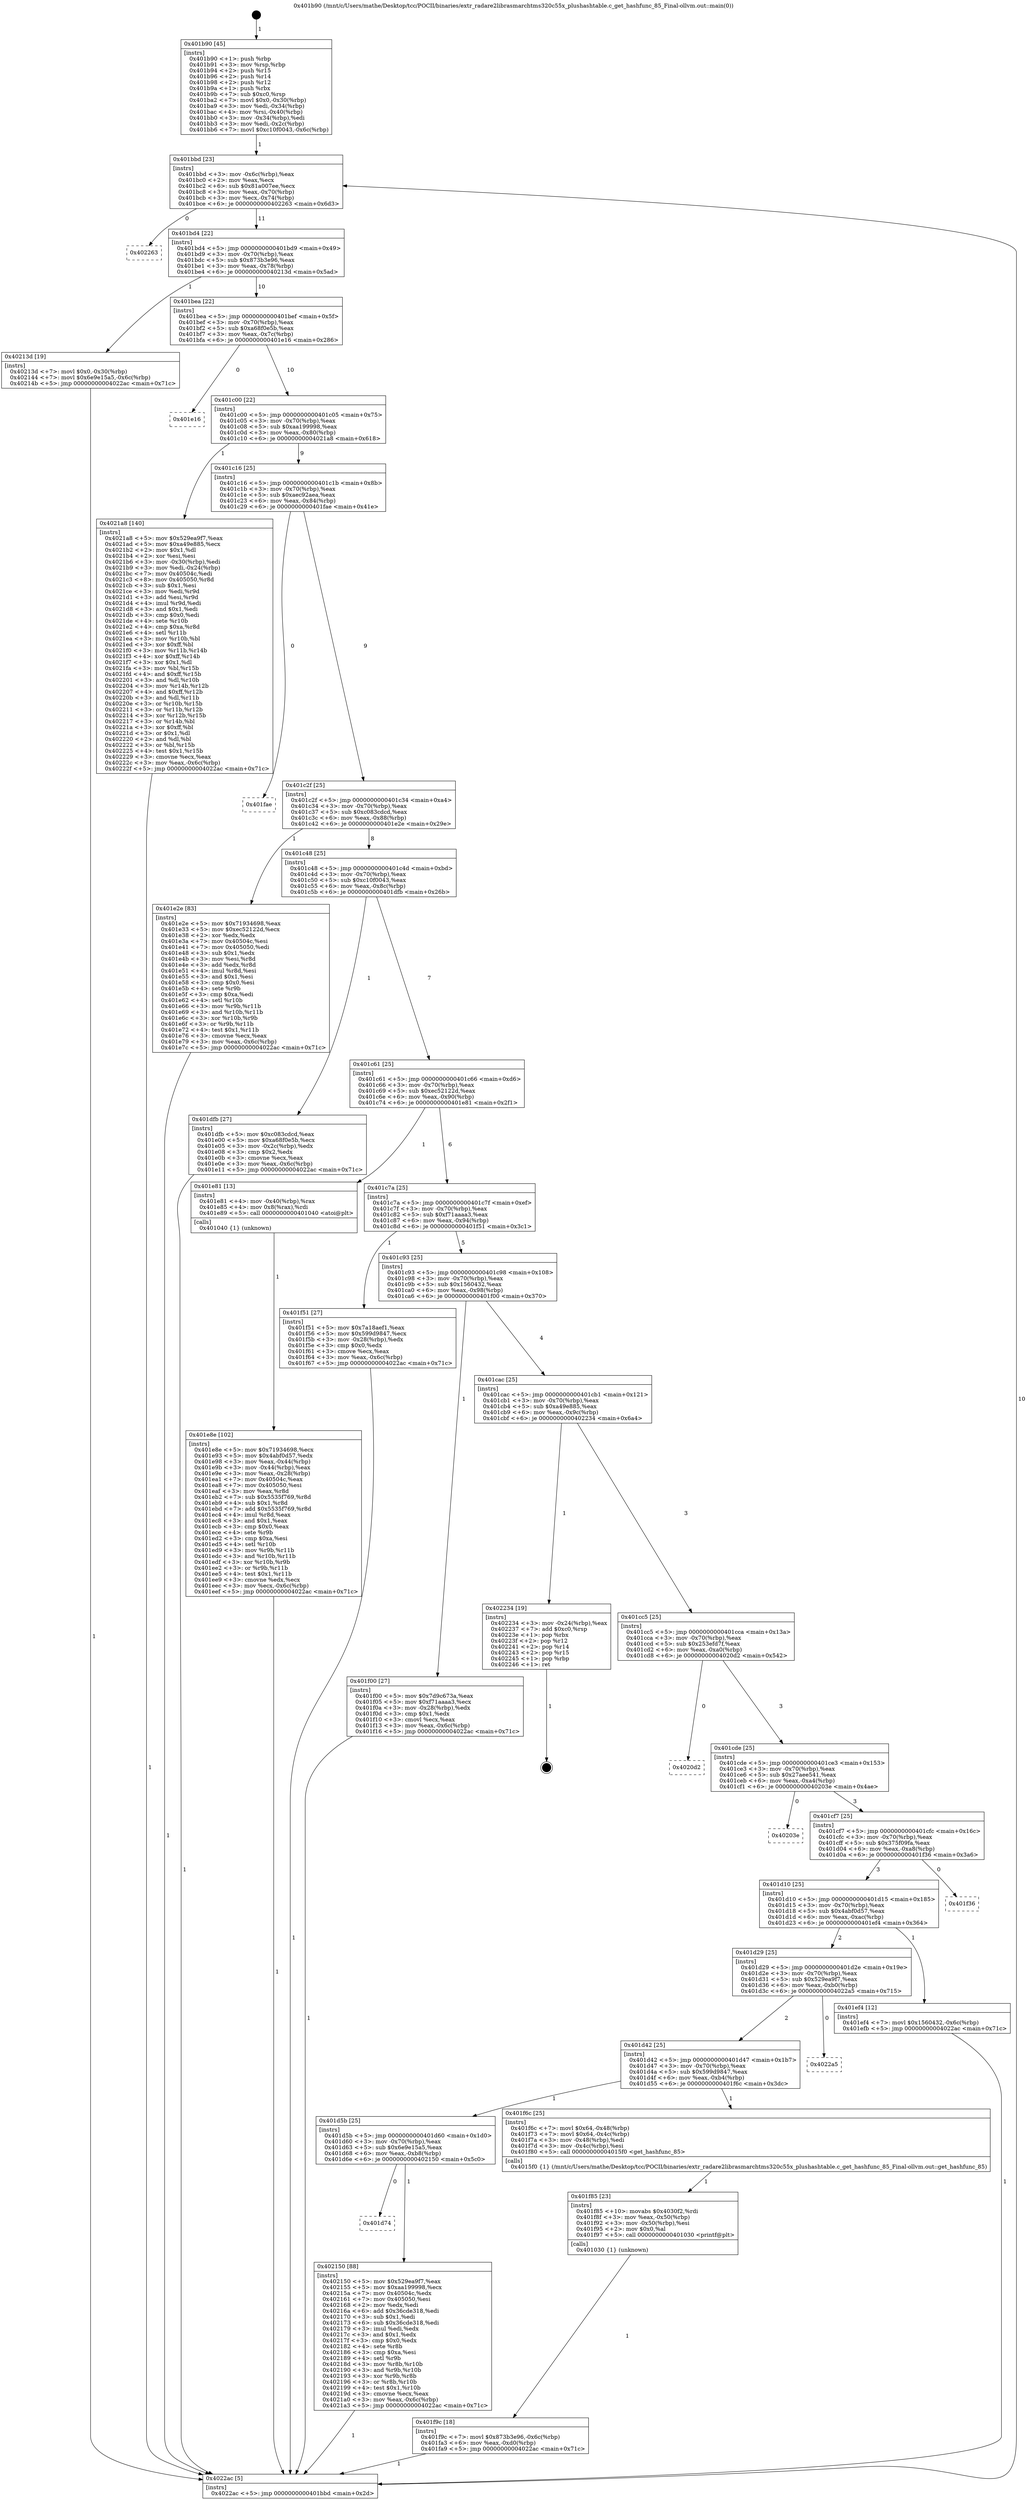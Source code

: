 digraph "0x401b90" {
  label = "0x401b90 (/mnt/c/Users/mathe/Desktop/tcc/POCII/binaries/extr_radare2librasmarchtms320c55x_plushashtable.c_get_hashfunc_85_Final-ollvm.out::main(0))"
  labelloc = "t"
  node[shape=record]

  Entry [label="",width=0.3,height=0.3,shape=circle,fillcolor=black,style=filled]
  "0x401bbd" [label="{
     0x401bbd [23]\l
     | [instrs]\l
     &nbsp;&nbsp;0x401bbd \<+3\>: mov -0x6c(%rbp),%eax\l
     &nbsp;&nbsp;0x401bc0 \<+2\>: mov %eax,%ecx\l
     &nbsp;&nbsp;0x401bc2 \<+6\>: sub $0x81a007ee,%ecx\l
     &nbsp;&nbsp;0x401bc8 \<+3\>: mov %eax,-0x70(%rbp)\l
     &nbsp;&nbsp;0x401bcb \<+3\>: mov %ecx,-0x74(%rbp)\l
     &nbsp;&nbsp;0x401bce \<+6\>: je 0000000000402263 \<main+0x6d3\>\l
  }"]
  "0x402263" [label="{
     0x402263\l
  }", style=dashed]
  "0x401bd4" [label="{
     0x401bd4 [22]\l
     | [instrs]\l
     &nbsp;&nbsp;0x401bd4 \<+5\>: jmp 0000000000401bd9 \<main+0x49\>\l
     &nbsp;&nbsp;0x401bd9 \<+3\>: mov -0x70(%rbp),%eax\l
     &nbsp;&nbsp;0x401bdc \<+5\>: sub $0x873b3e96,%eax\l
     &nbsp;&nbsp;0x401be1 \<+3\>: mov %eax,-0x78(%rbp)\l
     &nbsp;&nbsp;0x401be4 \<+6\>: je 000000000040213d \<main+0x5ad\>\l
  }"]
  Exit [label="",width=0.3,height=0.3,shape=circle,fillcolor=black,style=filled,peripheries=2]
  "0x40213d" [label="{
     0x40213d [19]\l
     | [instrs]\l
     &nbsp;&nbsp;0x40213d \<+7\>: movl $0x0,-0x30(%rbp)\l
     &nbsp;&nbsp;0x402144 \<+7\>: movl $0x6e9e15a5,-0x6c(%rbp)\l
     &nbsp;&nbsp;0x40214b \<+5\>: jmp 00000000004022ac \<main+0x71c\>\l
  }"]
  "0x401bea" [label="{
     0x401bea [22]\l
     | [instrs]\l
     &nbsp;&nbsp;0x401bea \<+5\>: jmp 0000000000401bef \<main+0x5f\>\l
     &nbsp;&nbsp;0x401bef \<+3\>: mov -0x70(%rbp),%eax\l
     &nbsp;&nbsp;0x401bf2 \<+5\>: sub $0xa68f0e5b,%eax\l
     &nbsp;&nbsp;0x401bf7 \<+3\>: mov %eax,-0x7c(%rbp)\l
     &nbsp;&nbsp;0x401bfa \<+6\>: je 0000000000401e16 \<main+0x286\>\l
  }"]
  "0x401d74" [label="{
     0x401d74\l
  }", style=dashed]
  "0x401e16" [label="{
     0x401e16\l
  }", style=dashed]
  "0x401c00" [label="{
     0x401c00 [22]\l
     | [instrs]\l
     &nbsp;&nbsp;0x401c00 \<+5\>: jmp 0000000000401c05 \<main+0x75\>\l
     &nbsp;&nbsp;0x401c05 \<+3\>: mov -0x70(%rbp),%eax\l
     &nbsp;&nbsp;0x401c08 \<+5\>: sub $0xaa199998,%eax\l
     &nbsp;&nbsp;0x401c0d \<+3\>: mov %eax,-0x80(%rbp)\l
     &nbsp;&nbsp;0x401c10 \<+6\>: je 00000000004021a8 \<main+0x618\>\l
  }"]
  "0x402150" [label="{
     0x402150 [88]\l
     | [instrs]\l
     &nbsp;&nbsp;0x402150 \<+5\>: mov $0x529ea9f7,%eax\l
     &nbsp;&nbsp;0x402155 \<+5\>: mov $0xaa199998,%ecx\l
     &nbsp;&nbsp;0x40215a \<+7\>: mov 0x40504c,%edx\l
     &nbsp;&nbsp;0x402161 \<+7\>: mov 0x405050,%esi\l
     &nbsp;&nbsp;0x402168 \<+2\>: mov %edx,%edi\l
     &nbsp;&nbsp;0x40216a \<+6\>: add $0x36cde318,%edi\l
     &nbsp;&nbsp;0x402170 \<+3\>: sub $0x1,%edi\l
     &nbsp;&nbsp;0x402173 \<+6\>: sub $0x36cde318,%edi\l
     &nbsp;&nbsp;0x402179 \<+3\>: imul %edi,%edx\l
     &nbsp;&nbsp;0x40217c \<+3\>: and $0x1,%edx\l
     &nbsp;&nbsp;0x40217f \<+3\>: cmp $0x0,%edx\l
     &nbsp;&nbsp;0x402182 \<+4\>: sete %r8b\l
     &nbsp;&nbsp;0x402186 \<+3\>: cmp $0xa,%esi\l
     &nbsp;&nbsp;0x402189 \<+4\>: setl %r9b\l
     &nbsp;&nbsp;0x40218d \<+3\>: mov %r8b,%r10b\l
     &nbsp;&nbsp;0x402190 \<+3\>: and %r9b,%r10b\l
     &nbsp;&nbsp;0x402193 \<+3\>: xor %r9b,%r8b\l
     &nbsp;&nbsp;0x402196 \<+3\>: or %r8b,%r10b\l
     &nbsp;&nbsp;0x402199 \<+4\>: test $0x1,%r10b\l
     &nbsp;&nbsp;0x40219d \<+3\>: cmovne %ecx,%eax\l
     &nbsp;&nbsp;0x4021a0 \<+3\>: mov %eax,-0x6c(%rbp)\l
     &nbsp;&nbsp;0x4021a3 \<+5\>: jmp 00000000004022ac \<main+0x71c\>\l
  }"]
  "0x4021a8" [label="{
     0x4021a8 [140]\l
     | [instrs]\l
     &nbsp;&nbsp;0x4021a8 \<+5\>: mov $0x529ea9f7,%eax\l
     &nbsp;&nbsp;0x4021ad \<+5\>: mov $0xa49e885,%ecx\l
     &nbsp;&nbsp;0x4021b2 \<+2\>: mov $0x1,%dl\l
     &nbsp;&nbsp;0x4021b4 \<+2\>: xor %esi,%esi\l
     &nbsp;&nbsp;0x4021b6 \<+3\>: mov -0x30(%rbp),%edi\l
     &nbsp;&nbsp;0x4021b9 \<+3\>: mov %edi,-0x24(%rbp)\l
     &nbsp;&nbsp;0x4021bc \<+7\>: mov 0x40504c,%edi\l
     &nbsp;&nbsp;0x4021c3 \<+8\>: mov 0x405050,%r8d\l
     &nbsp;&nbsp;0x4021cb \<+3\>: sub $0x1,%esi\l
     &nbsp;&nbsp;0x4021ce \<+3\>: mov %edi,%r9d\l
     &nbsp;&nbsp;0x4021d1 \<+3\>: add %esi,%r9d\l
     &nbsp;&nbsp;0x4021d4 \<+4\>: imul %r9d,%edi\l
     &nbsp;&nbsp;0x4021d8 \<+3\>: and $0x1,%edi\l
     &nbsp;&nbsp;0x4021db \<+3\>: cmp $0x0,%edi\l
     &nbsp;&nbsp;0x4021de \<+4\>: sete %r10b\l
     &nbsp;&nbsp;0x4021e2 \<+4\>: cmp $0xa,%r8d\l
     &nbsp;&nbsp;0x4021e6 \<+4\>: setl %r11b\l
     &nbsp;&nbsp;0x4021ea \<+3\>: mov %r10b,%bl\l
     &nbsp;&nbsp;0x4021ed \<+3\>: xor $0xff,%bl\l
     &nbsp;&nbsp;0x4021f0 \<+3\>: mov %r11b,%r14b\l
     &nbsp;&nbsp;0x4021f3 \<+4\>: xor $0xff,%r14b\l
     &nbsp;&nbsp;0x4021f7 \<+3\>: xor $0x1,%dl\l
     &nbsp;&nbsp;0x4021fa \<+3\>: mov %bl,%r15b\l
     &nbsp;&nbsp;0x4021fd \<+4\>: and $0xff,%r15b\l
     &nbsp;&nbsp;0x402201 \<+3\>: and %dl,%r10b\l
     &nbsp;&nbsp;0x402204 \<+3\>: mov %r14b,%r12b\l
     &nbsp;&nbsp;0x402207 \<+4\>: and $0xff,%r12b\l
     &nbsp;&nbsp;0x40220b \<+3\>: and %dl,%r11b\l
     &nbsp;&nbsp;0x40220e \<+3\>: or %r10b,%r15b\l
     &nbsp;&nbsp;0x402211 \<+3\>: or %r11b,%r12b\l
     &nbsp;&nbsp;0x402214 \<+3\>: xor %r12b,%r15b\l
     &nbsp;&nbsp;0x402217 \<+3\>: or %r14b,%bl\l
     &nbsp;&nbsp;0x40221a \<+3\>: xor $0xff,%bl\l
     &nbsp;&nbsp;0x40221d \<+3\>: or $0x1,%dl\l
     &nbsp;&nbsp;0x402220 \<+2\>: and %dl,%bl\l
     &nbsp;&nbsp;0x402222 \<+3\>: or %bl,%r15b\l
     &nbsp;&nbsp;0x402225 \<+4\>: test $0x1,%r15b\l
     &nbsp;&nbsp;0x402229 \<+3\>: cmovne %ecx,%eax\l
     &nbsp;&nbsp;0x40222c \<+3\>: mov %eax,-0x6c(%rbp)\l
     &nbsp;&nbsp;0x40222f \<+5\>: jmp 00000000004022ac \<main+0x71c\>\l
  }"]
  "0x401c16" [label="{
     0x401c16 [25]\l
     | [instrs]\l
     &nbsp;&nbsp;0x401c16 \<+5\>: jmp 0000000000401c1b \<main+0x8b\>\l
     &nbsp;&nbsp;0x401c1b \<+3\>: mov -0x70(%rbp),%eax\l
     &nbsp;&nbsp;0x401c1e \<+5\>: sub $0xaec92aea,%eax\l
     &nbsp;&nbsp;0x401c23 \<+6\>: mov %eax,-0x84(%rbp)\l
     &nbsp;&nbsp;0x401c29 \<+6\>: je 0000000000401fae \<main+0x41e\>\l
  }"]
  "0x401f9c" [label="{
     0x401f9c [18]\l
     | [instrs]\l
     &nbsp;&nbsp;0x401f9c \<+7\>: movl $0x873b3e96,-0x6c(%rbp)\l
     &nbsp;&nbsp;0x401fa3 \<+6\>: mov %eax,-0xd0(%rbp)\l
     &nbsp;&nbsp;0x401fa9 \<+5\>: jmp 00000000004022ac \<main+0x71c\>\l
  }"]
  "0x401fae" [label="{
     0x401fae\l
  }", style=dashed]
  "0x401c2f" [label="{
     0x401c2f [25]\l
     | [instrs]\l
     &nbsp;&nbsp;0x401c2f \<+5\>: jmp 0000000000401c34 \<main+0xa4\>\l
     &nbsp;&nbsp;0x401c34 \<+3\>: mov -0x70(%rbp),%eax\l
     &nbsp;&nbsp;0x401c37 \<+5\>: sub $0xc083cdcd,%eax\l
     &nbsp;&nbsp;0x401c3c \<+6\>: mov %eax,-0x88(%rbp)\l
     &nbsp;&nbsp;0x401c42 \<+6\>: je 0000000000401e2e \<main+0x29e\>\l
  }"]
  "0x401f85" [label="{
     0x401f85 [23]\l
     | [instrs]\l
     &nbsp;&nbsp;0x401f85 \<+10\>: movabs $0x4030f2,%rdi\l
     &nbsp;&nbsp;0x401f8f \<+3\>: mov %eax,-0x50(%rbp)\l
     &nbsp;&nbsp;0x401f92 \<+3\>: mov -0x50(%rbp),%esi\l
     &nbsp;&nbsp;0x401f95 \<+2\>: mov $0x0,%al\l
     &nbsp;&nbsp;0x401f97 \<+5\>: call 0000000000401030 \<printf@plt\>\l
     | [calls]\l
     &nbsp;&nbsp;0x401030 \{1\} (unknown)\l
  }"]
  "0x401e2e" [label="{
     0x401e2e [83]\l
     | [instrs]\l
     &nbsp;&nbsp;0x401e2e \<+5\>: mov $0x71934698,%eax\l
     &nbsp;&nbsp;0x401e33 \<+5\>: mov $0xec52122d,%ecx\l
     &nbsp;&nbsp;0x401e38 \<+2\>: xor %edx,%edx\l
     &nbsp;&nbsp;0x401e3a \<+7\>: mov 0x40504c,%esi\l
     &nbsp;&nbsp;0x401e41 \<+7\>: mov 0x405050,%edi\l
     &nbsp;&nbsp;0x401e48 \<+3\>: sub $0x1,%edx\l
     &nbsp;&nbsp;0x401e4b \<+3\>: mov %esi,%r8d\l
     &nbsp;&nbsp;0x401e4e \<+3\>: add %edx,%r8d\l
     &nbsp;&nbsp;0x401e51 \<+4\>: imul %r8d,%esi\l
     &nbsp;&nbsp;0x401e55 \<+3\>: and $0x1,%esi\l
     &nbsp;&nbsp;0x401e58 \<+3\>: cmp $0x0,%esi\l
     &nbsp;&nbsp;0x401e5b \<+4\>: sete %r9b\l
     &nbsp;&nbsp;0x401e5f \<+3\>: cmp $0xa,%edi\l
     &nbsp;&nbsp;0x401e62 \<+4\>: setl %r10b\l
     &nbsp;&nbsp;0x401e66 \<+3\>: mov %r9b,%r11b\l
     &nbsp;&nbsp;0x401e69 \<+3\>: and %r10b,%r11b\l
     &nbsp;&nbsp;0x401e6c \<+3\>: xor %r10b,%r9b\l
     &nbsp;&nbsp;0x401e6f \<+3\>: or %r9b,%r11b\l
     &nbsp;&nbsp;0x401e72 \<+4\>: test $0x1,%r11b\l
     &nbsp;&nbsp;0x401e76 \<+3\>: cmovne %ecx,%eax\l
     &nbsp;&nbsp;0x401e79 \<+3\>: mov %eax,-0x6c(%rbp)\l
     &nbsp;&nbsp;0x401e7c \<+5\>: jmp 00000000004022ac \<main+0x71c\>\l
  }"]
  "0x401c48" [label="{
     0x401c48 [25]\l
     | [instrs]\l
     &nbsp;&nbsp;0x401c48 \<+5\>: jmp 0000000000401c4d \<main+0xbd\>\l
     &nbsp;&nbsp;0x401c4d \<+3\>: mov -0x70(%rbp),%eax\l
     &nbsp;&nbsp;0x401c50 \<+5\>: sub $0xc10f0043,%eax\l
     &nbsp;&nbsp;0x401c55 \<+6\>: mov %eax,-0x8c(%rbp)\l
     &nbsp;&nbsp;0x401c5b \<+6\>: je 0000000000401dfb \<main+0x26b\>\l
  }"]
  "0x401d5b" [label="{
     0x401d5b [25]\l
     | [instrs]\l
     &nbsp;&nbsp;0x401d5b \<+5\>: jmp 0000000000401d60 \<main+0x1d0\>\l
     &nbsp;&nbsp;0x401d60 \<+3\>: mov -0x70(%rbp),%eax\l
     &nbsp;&nbsp;0x401d63 \<+5\>: sub $0x6e9e15a5,%eax\l
     &nbsp;&nbsp;0x401d68 \<+6\>: mov %eax,-0xb8(%rbp)\l
     &nbsp;&nbsp;0x401d6e \<+6\>: je 0000000000402150 \<main+0x5c0\>\l
  }"]
  "0x401dfb" [label="{
     0x401dfb [27]\l
     | [instrs]\l
     &nbsp;&nbsp;0x401dfb \<+5\>: mov $0xc083cdcd,%eax\l
     &nbsp;&nbsp;0x401e00 \<+5\>: mov $0xa68f0e5b,%ecx\l
     &nbsp;&nbsp;0x401e05 \<+3\>: mov -0x2c(%rbp),%edx\l
     &nbsp;&nbsp;0x401e08 \<+3\>: cmp $0x2,%edx\l
     &nbsp;&nbsp;0x401e0b \<+3\>: cmovne %ecx,%eax\l
     &nbsp;&nbsp;0x401e0e \<+3\>: mov %eax,-0x6c(%rbp)\l
     &nbsp;&nbsp;0x401e11 \<+5\>: jmp 00000000004022ac \<main+0x71c\>\l
  }"]
  "0x401c61" [label="{
     0x401c61 [25]\l
     | [instrs]\l
     &nbsp;&nbsp;0x401c61 \<+5\>: jmp 0000000000401c66 \<main+0xd6\>\l
     &nbsp;&nbsp;0x401c66 \<+3\>: mov -0x70(%rbp),%eax\l
     &nbsp;&nbsp;0x401c69 \<+5\>: sub $0xec52122d,%eax\l
     &nbsp;&nbsp;0x401c6e \<+6\>: mov %eax,-0x90(%rbp)\l
     &nbsp;&nbsp;0x401c74 \<+6\>: je 0000000000401e81 \<main+0x2f1\>\l
  }"]
  "0x4022ac" [label="{
     0x4022ac [5]\l
     | [instrs]\l
     &nbsp;&nbsp;0x4022ac \<+5\>: jmp 0000000000401bbd \<main+0x2d\>\l
  }"]
  "0x401b90" [label="{
     0x401b90 [45]\l
     | [instrs]\l
     &nbsp;&nbsp;0x401b90 \<+1\>: push %rbp\l
     &nbsp;&nbsp;0x401b91 \<+3\>: mov %rsp,%rbp\l
     &nbsp;&nbsp;0x401b94 \<+2\>: push %r15\l
     &nbsp;&nbsp;0x401b96 \<+2\>: push %r14\l
     &nbsp;&nbsp;0x401b98 \<+2\>: push %r12\l
     &nbsp;&nbsp;0x401b9a \<+1\>: push %rbx\l
     &nbsp;&nbsp;0x401b9b \<+7\>: sub $0xc0,%rsp\l
     &nbsp;&nbsp;0x401ba2 \<+7\>: movl $0x0,-0x30(%rbp)\l
     &nbsp;&nbsp;0x401ba9 \<+3\>: mov %edi,-0x34(%rbp)\l
     &nbsp;&nbsp;0x401bac \<+4\>: mov %rsi,-0x40(%rbp)\l
     &nbsp;&nbsp;0x401bb0 \<+3\>: mov -0x34(%rbp),%edi\l
     &nbsp;&nbsp;0x401bb3 \<+3\>: mov %edi,-0x2c(%rbp)\l
     &nbsp;&nbsp;0x401bb6 \<+7\>: movl $0xc10f0043,-0x6c(%rbp)\l
  }"]
  "0x401f6c" [label="{
     0x401f6c [25]\l
     | [instrs]\l
     &nbsp;&nbsp;0x401f6c \<+7\>: movl $0x64,-0x48(%rbp)\l
     &nbsp;&nbsp;0x401f73 \<+7\>: movl $0x64,-0x4c(%rbp)\l
     &nbsp;&nbsp;0x401f7a \<+3\>: mov -0x48(%rbp),%edi\l
     &nbsp;&nbsp;0x401f7d \<+3\>: mov -0x4c(%rbp),%esi\l
     &nbsp;&nbsp;0x401f80 \<+5\>: call 00000000004015f0 \<get_hashfunc_85\>\l
     | [calls]\l
     &nbsp;&nbsp;0x4015f0 \{1\} (/mnt/c/Users/mathe/Desktop/tcc/POCII/binaries/extr_radare2librasmarchtms320c55x_plushashtable.c_get_hashfunc_85_Final-ollvm.out::get_hashfunc_85)\l
  }"]
  "0x401e81" [label="{
     0x401e81 [13]\l
     | [instrs]\l
     &nbsp;&nbsp;0x401e81 \<+4\>: mov -0x40(%rbp),%rax\l
     &nbsp;&nbsp;0x401e85 \<+4\>: mov 0x8(%rax),%rdi\l
     &nbsp;&nbsp;0x401e89 \<+5\>: call 0000000000401040 \<atoi@plt\>\l
     | [calls]\l
     &nbsp;&nbsp;0x401040 \{1\} (unknown)\l
  }"]
  "0x401c7a" [label="{
     0x401c7a [25]\l
     | [instrs]\l
     &nbsp;&nbsp;0x401c7a \<+5\>: jmp 0000000000401c7f \<main+0xef\>\l
     &nbsp;&nbsp;0x401c7f \<+3\>: mov -0x70(%rbp),%eax\l
     &nbsp;&nbsp;0x401c82 \<+5\>: sub $0xf71aaaa3,%eax\l
     &nbsp;&nbsp;0x401c87 \<+6\>: mov %eax,-0x94(%rbp)\l
     &nbsp;&nbsp;0x401c8d \<+6\>: je 0000000000401f51 \<main+0x3c1\>\l
  }"]
  "0x401e8e" [label="{
     0x401e8e [102]\l
     | [instrs]\l
     &nbsp;&nbsp;0x401e8e \<+5\>: mov $0x71934698,%ecx\l
     &nbsp;&nbsp;0x401e93 \<+5\>: mov $0x4abf0d57,%edx\l
     &nbsp;&nbsp;0x401e98 \<+3\>: mov %eax,-0x44(%rbp)\l
     &nbsp;&nbsp;0x401e9b \<+3\>: mov -0x44(%rbp),%eax\l
     &nbsp;&nbsp;0x401e9e \<+3\>: mov %eax,-0x28(%rbp)\l
     &nbsp;&nbsp;0x401ea1 \<+7\>: mov 0x40504c,%eax\l
     &nbsp;&nbsp;0x401ea8 \<+7\>: mov 0x405050,%esi\l
     &nbsp;&nbsp;0x401eaf \<+3\>: mov %eax,%r8d\l
     &nbsp;&nbsp;0x401eb2 \<+7\>: sub $0x5535f769,%r8d\l
     &nbsp;&nbsp;0x401eb9 \<+4\>: sub $0x1,%r8d\l
     &nbsp;&nbsp;0x401ebd \<+7\>: add $0x5535f769,%r8d\l
     &nbsp;&nbsp;0x401ec4 \<+4\>: imul %r8d,%eax\l
     &nbsp;&nbsp;0x401ec8 \<+3\>: and $0x1,%eax\l
     &nbsp;&nbsp;0x401ecb \<+3\>: cmp $0x0,%eax\l
     &nbsp;&nbsp;0x401ece \<+4\>: sete %r9b\l
     &nbsp;&nbsp;0x401ed2 \<+3\>: cmp $0xa,%esi\l
     &nbsp;&nbsp;0x401ed5 \<+4\>: setl %r10b\l
     &nbsp;&nbsp;0x401ed9 \<+3\>: mov %r9b,%r11b\l
     &nbsp;&nbsp;0x401edc \<+3\>: and %r10b,%r11b\l
     &nbsp;&nbsp;0x401edf \<+3\>: xor %r10b,%r9b\l
     &nbsp;&nbsp;0x401ee2 \<+3\>: or %r9b,%r11b\l
     &nbsp;&nbsp;0x401ee5 \<+4\>: test $0x1,%r11b\l
     &nbsp;&nbsp;0x401ee9 \<+3\>: cmovne %edx,%ecx\l
     &nbsp;&nbsp;0x401eec \<+3\>: mov %ecx,-0x6c(%rbp)\l
     &nbsp;&nbsp;0x401eef \<+5\>: jmp 00000000004022ac \<main+0x71c\>\l
  }"]
  "0x401d42" [label="{
     0x401d42 [25]\l
     | [instrs]\l
     &nbsp;&nbsp;0x401d42 \<+5\>: jmp 0000000000401d47 \<main+0x1b7\>\l
     &nbsp;&nbsp;0x401d47 \<+3\>: mov -0x70(%rbp),%eax\l
     &nbsp;&nbsp;0x401d4a \<+5\>: sub $0x599d9847,%eax\l
     &nbsp;&nbsp;0x401d4f \<+6\>: mov %eax,-0xb4(%rbp)\l
     &nbsp;&nbsp;0x401d55 \<+6\>: je 0000000000401f6c \<main+0x3dc\>\l
  }"]
  "0x401f51" [label="{
     0x401f51 [27]\l
     | [instrs]\l
     &nbsp;&nbsp;0x401f51 \<+5\>: mov $0x7a18aef1,%eax\l
     &nbsp;&nbsp;0x401f56 \<+5\>: mov $0x599d9847,%ecx\l
     &nbsp;&nbsp;0x401f5b \<+3\>: mov -0x28(%rbp),%edx\l
     &nbsp;&nbsp;0x401f5e \<+3\>: cmp $0x0,%edx\l
     &nbsp;&nbsp;0x401f61 \<+3\>: cmove %ecx,%eax\l
     &nbsp;&nbsp;0x401f64 \<+3\>: mov %eax,-0x6c(%rbp)\l
     &nbsp;&nbsp;0x401f67 \<+5\>: jmp 00000000004022ac \<main+0x71c\>\l
  }"]
  "0x401c93" [label="{
     0x401c93 [25]\l
     | [instrs]\l
     &nbsp;&nbsp;0x401c93 \<+5\>: jmp 0000000000401c98 \<main+0x108\>\l
     &nbsp;&nbsp;0x401c98 \<+3\>: mov -0x70(%rbp),%eax\l
     &nbsp;&nbsp;0x401c9b \<+5\>: sub $0x1560432,%eax\l
     &nbsp;&nbsp;0x401ca0 \<+6\>: mov %eax,-0x98(%rbp)\l
     &nbsp;&nbsp;0x401ca6 \<+6\>: je 0000000000401f00 \<main+0x370\>\l
  }"]
  "0x4022a5" [label="{
     0x4022a5\l
  }", style=dashed]
  "0x401f00" [label="{
     0x401f00 [27]\l
     | [instrs]\l
     &nbsp;&nbsp;0x401f00 \<+5\>: mov $0x7d9c673a,%eax\l
     &nbsp;&nbsp;0x401f05 \<+5\>: mov $0xf71aaaa3,%ecx\l
     &nbsp;&nbsp;0x401f0a \<+3\>: mov -0x28(%rbp),%edx\l
     &nbsp;&nbsp;0x401f0d \<+3\>: cmp $0x1,%edx\l
     &nbsp;&nbsp;0x401f10 \<+3\>: cmovl %ecx,%eax\l
     &nbsp;&nbsp;0x401f13 \<+3\>: mov %eax,-0x6c(%rbp)\l
     &nbsp;&nbsp;0x401f16 \<+5\>: jmp 00000000004022ac \<main+0x71c\>\l
  }"]
  "0x401cac" [label="{
     0x401cac [25]\l
     | [instrs]\l
     &nbsp;&nbsp;0x401cac \<+5\>: jmp 0000000000401cb1 \<main+0x121\>\l
     &nbsp;&nbsp;0x401cb1 \<+3\>: mov -0x70(%rbp),%eax\l
     &nbsp;&nbsp;0x401cb4 \<+5\>: sub $0xa49e885,%eax\l
     &nbsp;&nbsp;0x401cb9 \<+6\>: mov %eax,-0x9c(%rbp)\l
     &nbsp;&nbsp;0x401cbf \<+6\>: je 0000000000402234 \<main+0x6a4\>\l
  }"]
  "0x401d29" [label="{
     0x401d29 [25]\l
     | [instrs]\l
     &nbsp;&nbsp;0x401d29 \<+5\>: jmp 0000000000401d2e \<main+0x19e\>\l
     &nbsp;&nbsp;0x401d2e \<+3\>: mov -0x70(%rbp),%eax\l
     &nbsp;&nbsp;0x401d31 \<+5\>: sub $0x529ea9f7,%eax\l
     &nbsp;&nbsp;0x401d36 \<+6\>: mov %eax,-0xb0(%rbp)\l
     &nbsp;&nbsp;0x401d3c \<+6\>: je 00000000004022a5 \<main+0x715\>\l
  }"]
  "0x402234" [label="{
     0x402234 [19]\l
     | [instrs]\l
     &nbsp;&nbsp;0x402234 \<+3\>: mov -0x24(%rbp),%eax\l
     &nbsp;&nbsp;0x402237 \<+7\>: add $0xc0,%rsp\l
     &nbsp;&nbsp;0x40223e \<+1\>: pop %rbx\l
     &nbsp;&nbsp;0x40223f \<+2\>: pop %r12\l
     &nbsp;&nbsp;0x402241 \<+2\>: pop %r14\l
     &nbsp;&nbsp;0x402243 \<+2\>: pop %r15\l
     &nbsp;&nbsp;0x402245 \<+1\>: pop %rbp\l
     &nbsp;&nbsp;0x402246 \<+1\>: ret\l
  }"]
  "0x401cc5" [label="{
     0x401cc5 [25]\l
     | [instrs]\l
     &nbsp;&nbsp;0x401cc5 \<+5\>: jmp 0000000000401cca \<main+0x13a\>\l
     &nbsp;&nbsp;0x401cca \<+3\>: mov -0x70(%rbp),%eax\l
     &nbsp;&nbsp;0x401ccd \<+5\>: sub $0x253efd7f,%eax\l
     &nbsp;&nbsp;0x401cd2 \<+6\>: mov %eax,-0xa0(%rbp)\l
     &nbsp;&nbsp;0x401cd8 \<+6\>: je 00000000004020d2 \<main+0x542\>\l
  }"]
  "0x401ef4" [label="{
     0x401ef4 [12]\l
     | [instrs]\l
     &nbsp;&nbsp;0x401ef4 \<+7\>: movl $0x1560432,-0x6c(%rbp)\l
     &nbsp;&nbsp;0x401efb \<+5\>: jmp 00000000004022ac \<main+0x71c\>\l
  }"]
  "0x4020d2" [label="{
     0x4020d2\l
  }", style=dashed]
  "0x401cde" [label="{
     0x401cde [25]\l
     | [instrs]\l
     &nbsp;&nbsp;0x401cde \<+5\>: jmp 0000000000401ce3 \<main+0x153\>\l
     &nbsp;&nbsp;0x401ce3 \<+3\>: mov -0x70(%rbp),%eax\l
     &nbsp;&nbsp;0x401ce6 \<+5\>: sub $0x27aee541,%eax\l
     &nbsp;&nbsp;0x401ceb \<+6\>: mov %eax,-0xa4(%rbp)\l
     &nbsp;&nbsp;0x401cf1 \<+6\>: je 000000000040203e \<main+0x4ae\>\l
  }"]
  "0x401d10" [label="{
     0x401d10 [25]\l
     | [instrs]\l
     &nbsp;&nbsp;0x401d10 \<+5\>: jmp 0000000000401d15 \<main+0x185\>\l
     &nbsp;&nbsp;0x401d15 \<+3\>: mov -0x70(%rbp),%eax\l
     &nbsp;&nbsp;0x401d18 \<+5\>: sub $0x4abf0d57,%eax\l
     &nbsp;&nbsp;0x401d1d \<+6\>: mov %eax,-0xac(%rbp)\l
     &nbsp;&nbsp;0x401d23 \<+6\>: je 0000000000401ef4 \<main+0x364\>\l
  }"]
  "0x40203e" [label="{
     0x40203e\l
  }", style=dashed]
  "0x401cf7" [label="{
     0x401cf7 [25]\l
     | [instrs]\l
     &nbsp;&nbsp;0x401cf7 \<+5\>: jmp 0000000000401cfc \<main+0x16c\>\l
     &nbsp;&nbsp;0x401cfc \<+3\>: mov -0x70(%rbp),%eax\l
     &nbsp;&nbsp;0x401cff \<+5\>: sub $0x375f09fa,%eax\l
     &nbsp;&nbsp;0x401d04 \<+6\>: mov %eax,-0xa8(%rbp)\l
     &nbsp;&nbsp;0x401d0a \<+6\>: je 0000000000401f36 \<main+0x3a6\>\l
  }"]
  "0x401f36" [label="{
     0x401f36\l
  }", style=dashed]
  Entry -> "0x401b90" [label=" 1"]
  "0x401bbd" -> "0x402263" [label=" 0"]
  "0x401bbd" -> "0x401bd4" [label=" 11"]
  "0x402234" -> Exit [label=" 1"]
  "0x401bd4" -> "0x40213d" [label=" 1"]
  "0x401bd4" -> "0x401bea" [label=" 10"]
  "0x4021a8" -> "0x4022ac" [label=" 1"]
  "0x401bea" -> "0x401e16" [label=" 0"]
  "0x401bea" -> "0x401c00" [label=" 10"]
  "0x402150" -> "0x4022ac" [label=" 1"]
  "0x401c00" -> "0x4021a8" [label=" 1"]
  "0x401c00" -> "0x401c16" [label=" 9"]
  "0x401d5b" -> "0x401d74" [label=" 0"]
  "0x401c16" -> "0x401fae" [label=" 0"]
  "0x401c16" -> "0x401c2f" [label=" 9"]
  "0x401d5b" -> "0x402150" [label=" 1"]
  "0x401c2f" -> "0x401e2e" [label=" 1"]
  "0x401c2f" -> "0x401c48" [label=" 8"]
  "0x40213d" -> "0x4022ac" [label=" 1"]
  "0x401c48" -> "0x401dfb" [label=" 1"]
  "0x401c48" -> "0x401c61" [label=" 7"]
  "0x401dfb" -> "0x4022ac" [label=" 1"]
  "0x401b90" -> "0x401bbd" [label=" 1"]
  "0x4022ac" -> "0x401bbd" [label=" 10"]
  "0x401e2e" -> "0x4022ac" [label=" 1"]
  "0x401f9c" -> "0x4022ac" [label=" 1"]
  "0x401c61" -> "0x401e81" [label=" 1"]
  "0x401c61" -> "0x401c7a" [label=" 6"]
  "0x401e81" -> "0x401e8e" [label=" 1"]
  "0x401e8e" -> "0x4022ac" [label=" 1"]
  "0x401f85" -> "0x401f9c" [label=" 1"]
  "0x401c7a" -> "0x401f51" [label=" 1"]
  "0x401c7a" -> "0x401c93" [label=" 5"]
  "0x401d42" -> "0x401d5b" [label=" 1"]
  "0x401c93" -> "0x401f00" [label=" 1"]
  "0x401c93" -> "0x401cac" [label=" 4"]
  "0x401d42" -> "0x401f6c" [label=" 1"]
  "0x401cac" -> "0x402234" [label=" 1"]
  "0x401cac" -> "0x401cc5" [label=" 3"]
  "0x401d29" -> "0x401d42" [label=" 2"]
  "0x401cc5" -> "0x4020d2" [label=" 0"]
  "0x401cc5" -> "0x401cde" [label=" 3"]
  "0x401d29" -> "0x4022a5" [label=" 0"]
  "0x401cde" -> "0x40203e" [label=" 0"]
  "0x401cde" -> "0x401cf7" [label=" 3"]
  "0x401f51" -> "0x4022ac" [label=" 1"]
  "0x401cf7" -> "0x401f36" [label=" 0"]
  "0x401cf7" -> "0x401d10" [label=" 3"]
  "0x401f6c" -> "0x401f85" [label=" 1"]
  "0x401d10" -> "0x401ef4" [label=" 1"]
  "0x401d10" -> "0x401d29" [label=" 2"]
  "0x401ef4" -> "0x4022ac" [label=" 1"]
  "0x401f00" -> "0x4022ac" [label=" 1"]
}
